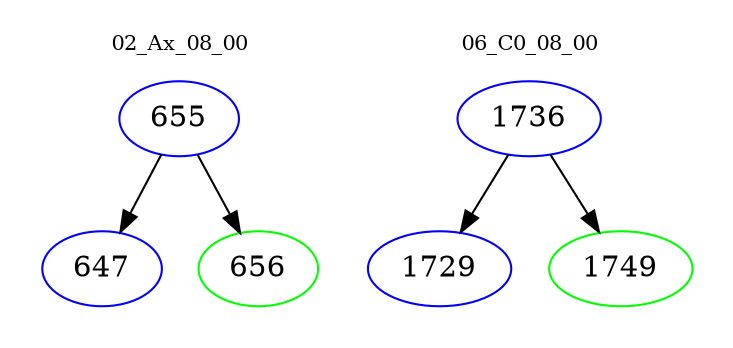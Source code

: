 digraph{
subgraph cluster_0 {
color = white
label = "02_Ax_08_00";
fontsize=10;
T0_655 [label="655", color="blue"]
T0_655 -> T0_647 [color="black"]
T0_647 [label="647", color="blue"]
T0_655 -> T0_656 [color="black"]
T0_656 [label="656", color="green"]
}
subgraph cluster_1 {
color = white
label = "06_C0_08_00";
fontsize=10;
T1_1736 [label="1736", color="blue"]
T1_1736 -> T1_1729 [color="black"]
T1_1729 [label="1729", color="blue"]
T1_1736 -> T1_1749 [color="black"]
T1_1749 [label="1749", color="green"]
}
}
